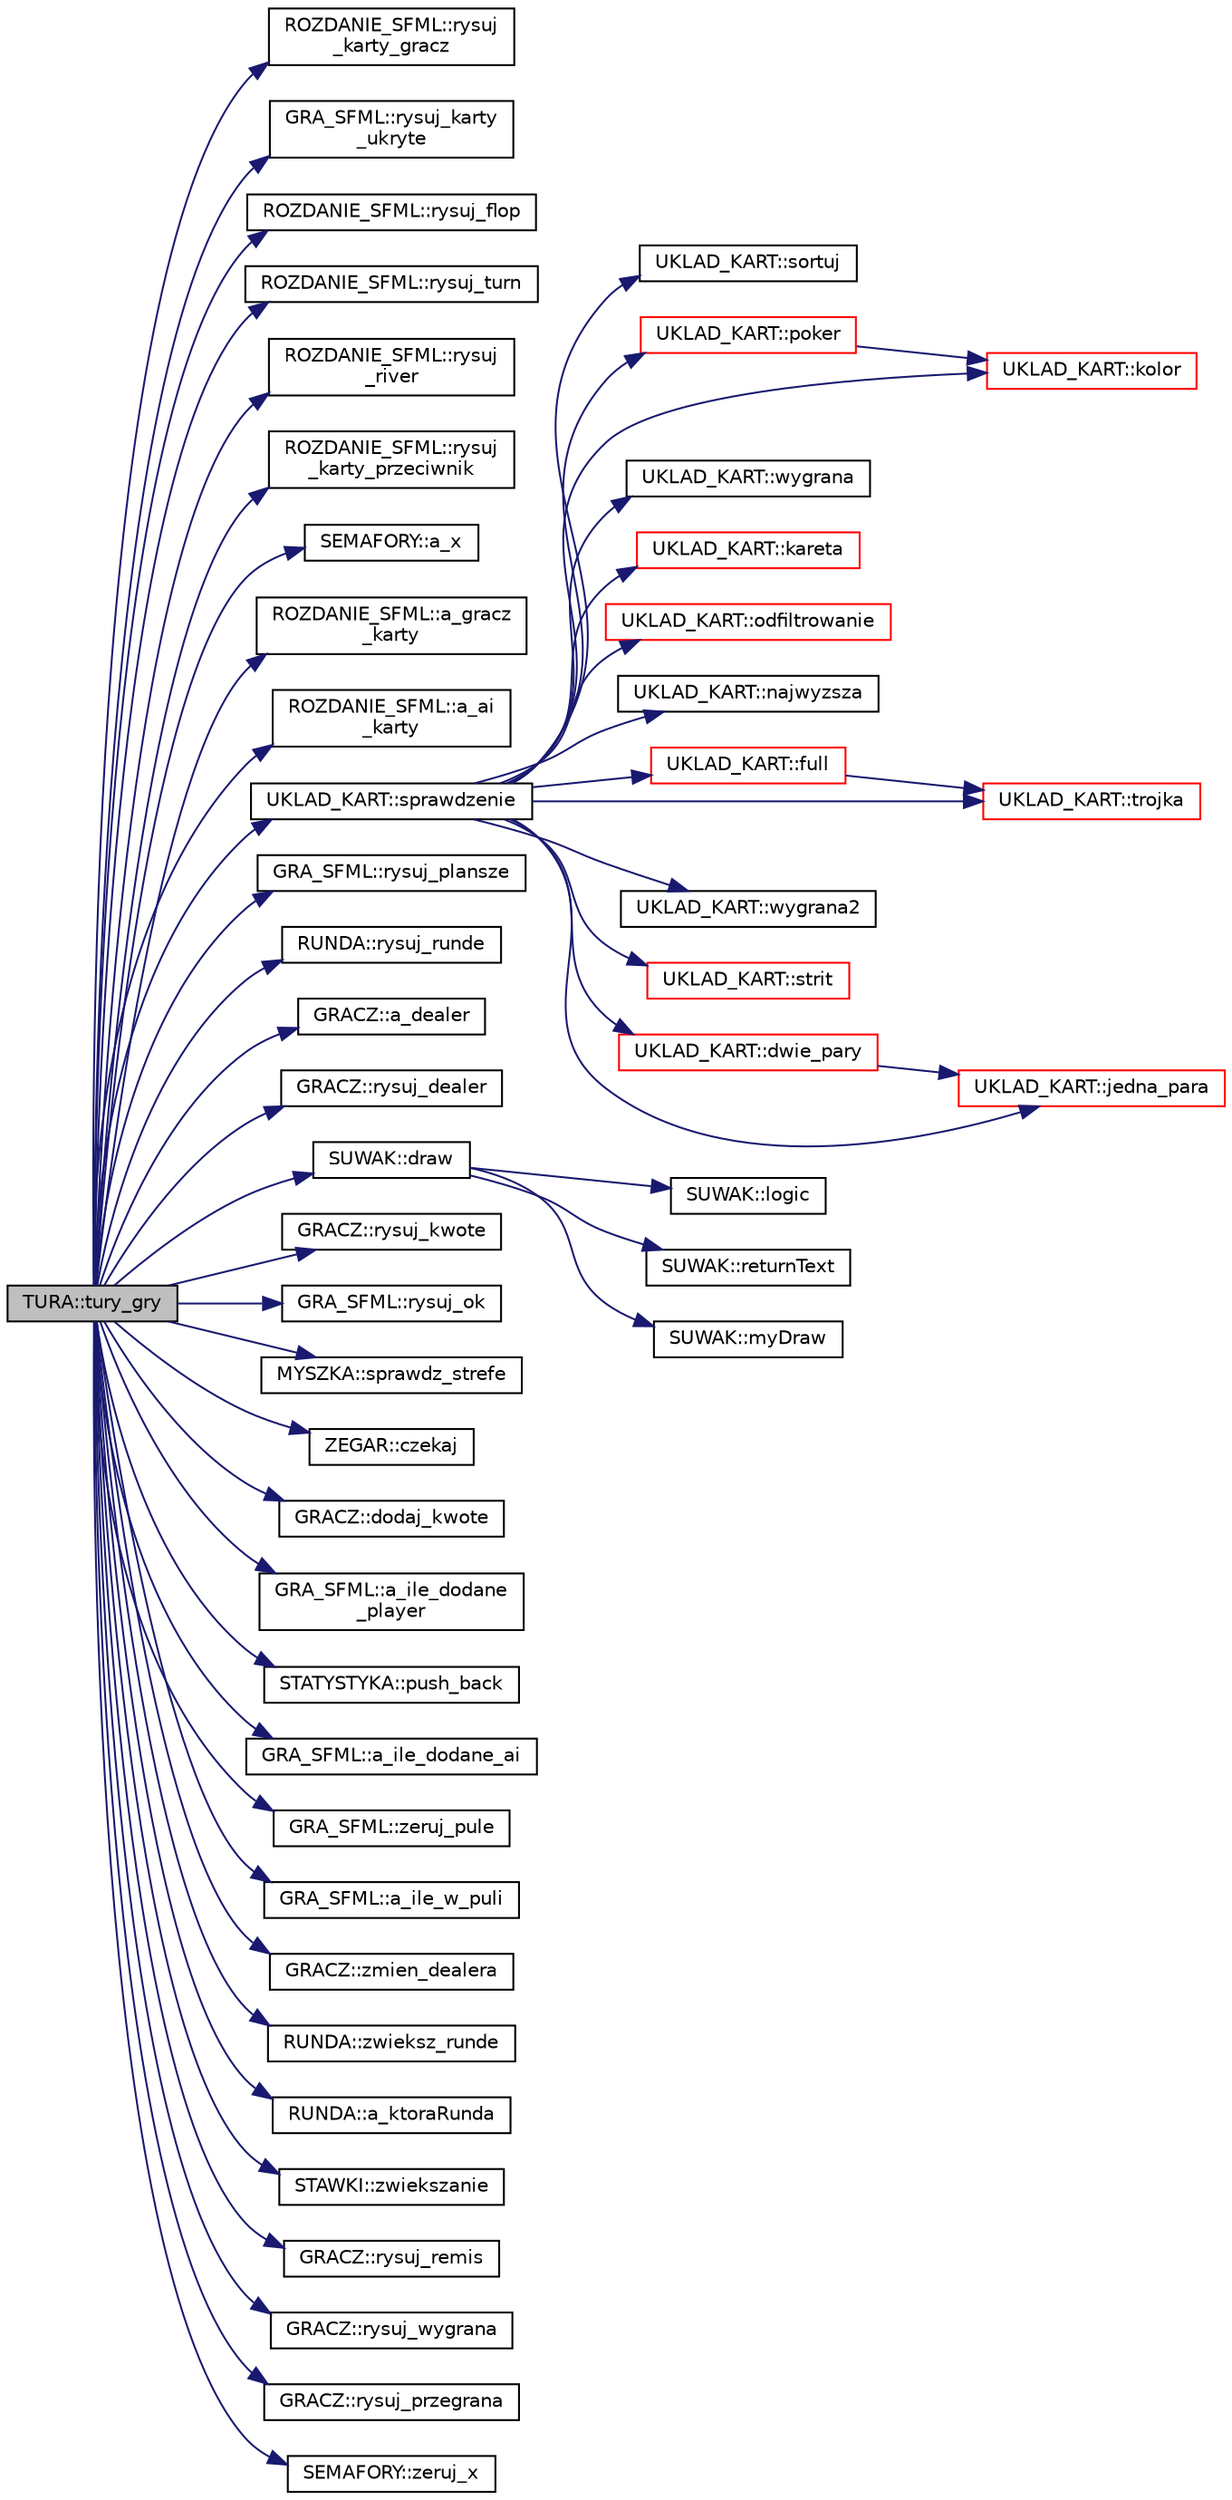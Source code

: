 digraph "TURA::tury_gry"
{
  edge [fontname="Helvetica",fontsize="10",labelfontname="Helvetica",labelfontsize="10"];
  node [fontname="Helvetica",fontsize="10",shape=record];
  rankdir="LR";
  Node21 [label="TURA::tury_gry",height=0.2,width=0.4,color="black", fillcolor="grey75", style="filled", fontcolor="black"];
  Node21 -> Node22 [color="midnightblue",fontsize="10",style="solid",fontname="Helvetica"];
  Node22 [label="ROZDANIE_SFML::rysuj\l_karty_gracz",height=0.2,width=0.4,color="black", fillcolor="white", style="filled",URL="$class_r_o_z_d_a_n_i_e___s_f_m_l.html#af29ee92dbeeab73a2139e1a6e9cc47d2"];
  Node21 -> Node23 [color="midnightblue",fontsize="10",style="solid",fontname="Helvetica"];
  Node23 [label="GRA_SFML::rysuj_karty\l_ukryte",height=0.2,width=0.4,color="black", fillcolor="white", style="filled",URL="$class_g_r_a___s_f_m_l.html#a91caaf463276bbd0cac9e4c30b5923c6"];
  Node21 -> Node24 [color="midnightblue",fontsize="10",style="solid",fontname="Helvetica"];
  Node24 [label="ROZDANIE_SFML::rysuj_flop",height=0.2,width=0.4,color="black", fillcolor="white", style="filled",URL="$class_r_o_z_d_a_n_i_e___s_f_m_l.html#aac4176a898055e0087cbdd6e475101b4"];
  Node21 -> Node25 [color="midnightblue",fontsize="10",style="solid",fontname="Helvetica"];
  Node25 [label="ROZDANIE_SFML::rysuj_turn",height=0.2,width=0.4,color="black", fillcolor="white", style="filled",URL="$class_r_o_z_d_a_n_i_e___s_f_m_l.html#a65b53fa7af3ee7280747aff908fa0c6b"];
  Node21 -> Node26 [color="midnightblue",fontsize="10",style="solid",fontname="Helvetica"];
  Node26 [label="ROZDANIE_SFML::rysuj\l_river",height=0.2,width=0.4,color="black", fillcolor="white", style="filled",URL="$class_r_o_z_d_a_n_i_e___s_f_m_l.html#a2950664b5b15b15f81a6b9e189b8d95a"];
  Node21 -> Node27 [color="midnightblue",fontsize="10",style="solid",fontname="Helvetica"];
  Node27 [label="ROZDANIE_SFML::rysuj\l_karty_przeciwnik",height=0.2,width=0.4,color="black", fillcolor="white", style="filled",URL="$class_r_o_z_d_a_n_i_e___s_f_m_l.html#aa9475695c7d782700f48ec532d4ff609"];
  Node21 -> Node28 [color="midnightblue",fontsize="10",style="solid",fontname="Helvetica"];
  Node28 [label="SEMAFORY::a_x",height=0.2,width=0.4,color="black", fillcolor="white", style="filled",URL="$class_s_e_m_a_f_o_r_y.html#ae3873cd6df293c553d268ab00d312f1a"];
  Node21 -> Node29 [color="midnightblue",fontsize="10",style="solid",fontname="Helvetica"];
  Node29 [label="ROZDANIE_SFML::a_gracz\l_karty",height=0.2,width=0.4,color="black", fillcolor="white", style="filled",URL="$class_r_o_z_d_a_n_i_e___s_f_m_l.html#af2c53959f279ba0e444f86482764837b"];
  Node21 -> Node30 [color="midnightblue",fontsize="10",style="solid",fontname="Helvetica"];
  Node30 [label="ROZDANIE_SFML::a_ai\l_karty",height=0.2,width=0.4,color="black", fillcolor="white", style="filled",URL="$class_r_o_z_d_a_n_i_e___s_f_m_l.html#a5ea8ef2d45b6de0007fa7c130b118171"];
  Node21 -> Node31 [color="midnightblue",fontsize="10",style="solid",fontname="Helvetica"];
  Node31 [label="UKLAD_KART::sprawdzenie",height=0.2,width=0.4,color="black", fillcolor="white", style="filled",URL="$class_u_k_l_a_d___k_a_r_t.html#a6b98dee99632bd00a5e062bfd00c71c8"];
  Node31 -> Node32 [color="midnightblue",fontsize="10",style="solid",fontname="Helvetica"];
  Node32 [label="UKLAD_KART::sortuj",height=0.2,width=0.4,color="black", fillcolor="white", style="filled",URL="$class_u_k_l_a_d___k_a_r_t.html#a5c95abac82b8d99c8ff2bef3060a3436"];
  Node31 -> Node33 [color="midnightblue",fontsize="10",style="solid",fontname="Helvetica"];
  Node33 [label="UKLAD_KART::poker",height=0.2,width=0.4,color="red", fillcolor="white", style="filled",URL="$class_u_k_l_a_d___k_a_r_t.html#ab9c4539c39692972dcf62bc65919685a"];
  Node33 -> Node34 [color="midnightblue",fontsize="10",style="solid",fontname="Helvetica"];
  Node34 [label="UKLAD_KART::kolor",height=0.2,width=0.4,color="red", fillcolor="white", style="filled",URL="$class_u_k_l_a_d___k_a_r_t.html#a7e4e5c1a380d379c2069182bcdbf059a"];
  Node31 -> Node37 [color="midnightblue",fontsize="10",style="solid",fontname="Helvetica"];
  Node37 [label="UKLAD_KART::wygrana",height=0.2,width=0.4,color="black", fillcolor="white", style="filled",URL="$class_u_k_l_a_d___k_a_r_t.html#a1524076b40e7f001e134348ac5f34d4d"];
  Node31 -> Node38 [color="midnightblue",fontsize="10",style="solid",fontname="Helvetica"];
  Node38 [label="UKLAD_KART::kareta",height=0.2,width=0.4,color="red", fillcolor="white", style="filled",URL="$class_u_k_l_a_d___k_a_r_t.html#a224a29a55d2aa09284520132fe0af3e1"];
  Node31 -> Node39 [color="midnightblue",fontsize="10",style="solid",fontname="Helvetica"];
  Node39 [label="UKLAD_KART::odfiltrowanie",height=0.2,width=0.4,color="red", fillcolor="white", style="filled",URL="$class_u_k_l_a_d___k_a_r_t.html#aff673305c2ce01d4e95719865fbf464b"];
  Node31 -> Node40 [color="midnightblue",fontsize="10",style="solid",fontname="Helvetica"];
  Node40 [label="UKLAD_KART::najwyzsza",height=0.2,width=0.4,color="black", fillcolor="white", style="filled",URL="$class_u_k_l_a_d___k_a_r_t.html#a596ea7c2a0cdc401e5d842fc9290e054"];
  Node31 -> Node41 [color="midnightblue",fontsize="10",style="solid",fontname="Helvetica"];
  Node41 [label="UKLAD_KART::full",height=0.2,width=0.4,color="red", fillcolor="white", style="filled",URL="$class_u_k_l_a_d___k_a_r_t.html#a70cf45cd7587aa804071367e23dec5be"];
  Node41 -> Node42 [color="midnightblue",fontsize="10",style="solid",fontname="Helvetica"];
  Node42 [label="UKLAD_KART::trojka",height=0.2,width=0.4,color="red", fillcolor="white", style="filled",URL="$class_u_k_l_a_d___k_a_r_t.html#a6c36491e2bbe48d7e0a1b0c030c7619f"];
  Node31 -> Node43 [color="midnightblue",fontsize="10",style="solid",fontname="Helvetica"];
  Node43 [label="UKLAD_KART::wygrana2",height=0.2,width=0.4,color="black", fillcolor="white", style="filled",URL="$class_u_k_l_a_d___k_a_r_t.html#a814516a28f2036b9c7677c10cf35b0dc"];
  Node31 -> Node34 [color="midnightblue",fontsize="10",style="solid",fontname="Helvetica"];
  Node31 -> Node44 [color="midnightblue",fontsize="10",style="solid",fontname="Helvetica"];
  Node44 [label="UKLAD_KART::strit",height=0.2,width=0.4,color="red", fillcolor="white", style="filled",URL="$class_u_k_l_a_d___k_a_r_t.html#aabce6726b17b9b4ee71148c14f0a7548"];
  Node31 -> Node42 [color="midnightblue",fontsize="10",style="solid",fontname="Helvetica"];
  Node31 -> Node45 [color="midnightblue",fontsize="10",style="solid",fontname="Helvetica"];
  Node45 [label="UKLAD_KART::dwie_pary",height=0.2,width=0.4,color="red", fillcolor="white", style="filled",URL="$class_u_k_l_a_d___k_a_r_t.html#afdf9149e5a4283edd08933a62a261958"];
  Node45 -> Node46 [color="midnightblue",fontsize="10",style="solid",fontname="Helvetica"];
  Node46 [label="UKLAD_KART::jedna_para",height=0.2,width=0.4,color="red", fillcolor="white", style="filled",URL="$class_u_k_l_a_d___k_a_r_t.html#aa5016799c241c360fffa70502f4f8f60"];
  Node31 -> Node46 [color="midnightblue",fontsize="10",style="solid",fontname="Helvetica"];
  Node21 -> Node47 [color="midnightblue",fontsize="10",style="solid",fontname="Helvetica"];
  Node47 [label="GRA_SFML::rysuj_plansze",height=0.2,width=0.4,color="black", fillcolor="white", style="filled",URL="$class_g_r_a___s_f_m_l.html#adc0503f341eefeb3fb6064aae559e5da"];
  Node21 -> Node48 [color="midnightblue",fontsize="10",style="solid",fontname="Helvetica"];
  Node48 [label="RUNDA::rysuj_runde",height=0.2,width=0.4,color="black", fillcolor="white", style="filled",URL="$class_r_u_n_d_a.html#afd2b625c7d45840a6f6829bfe77b9f17"];
  Node21 -> Node49 [color="midnightblue",fontsize="10",style="solid",fontname="Helvetica"];
  Node49 [label="GRACZ::a_dealer",height=0.2,width=0.4,color="black", fillcolor="white", style="filled",URL="$class_g_r_a_c_z.html#a89f99bfc2a219309c4c6438769f712eb"];
  Node21 -> Node50 [color="midnightblue",fontsize="10",style="solid",fontname="Helvetica"];
  Node50 [label="GRACZ::rysuj_dealer",height=0.2,width=0.4,color="black", fillcolor="white", style="filled",URL="$class_g_r_a_c_z.html#afee69388a32fe0a2354f693361216472"];
  Node21 -> Node51 [color="midnightblue",fontsize="10",style="solid",fontname="Helvetica"];
  Node51 [label="SUWAK::draw",height=0.2,width=0.4,color="black", fillcolor="white", style="filled",URL="$class_s_u_w_a_k.html#a9c5653f70d5c605a688245570029ff44"];
  Node51 -> Node52 [color="midnightblue",fontsize="10",style="solid",fontname="Helvetica"];
  Node52 [label="SUWAK::logic",height=0.2,width=0.4,color="black", fillcolor="white", style="filled",URL="$class_s_u_w_a_k.html#a335406582619de85aba92082f9ebc1b1"];
  Node51 -> Node53 [color="midnightblue",fontsize="10",style="solid",fontname="Helvetica"];
  Node53 [label="SUWAK::returnText",height=0.2,width=0.4,color="black", fillcolor="white", style="filled",URL="$class_s_u_w_a_k.html#a79d3308c134ae4127870656d7dbbc584"];
  Node51 -> Node54 [color="midnightblue",fontsize="10",style="solid",fontname="Helvetica"];
  Node54 [label="SUWAK::myDraw",height=0.2,width=0.4,color="black", fillcolor="white", style="filled",URL="$class_s_u_w_a_k.html#ad26b31c1f8369c15cea6396e4d5c3cd1"];
  Node21 -> Node55 [color="midnightblue",fontsize="10",style="solid",fontname="Helvetica"];
  Node55 [label="GRACZ::rysuj_kwote",height=0.2,width=0.4,color="black", fillcolor="white", style="filled",URL="$class_g_r_a_c_z.html#af04f27557714913909a369ebc1da2dea"];
  Node21 -> Node56 [color="midnightblue",fontsize="10",style="solid",fontname="Helvetica"];
  Node56 [label="GRA_SFML::rysuj_ok",height=0.2,width=0.4,color="black", fillcolor="white", style="filled",URL="$class_g_r_a___s_f_m_l.html#a7f8ebabeb3d83e008f6a4f6537dced21"];
  Node21 -> Node57 [color="midnightblue",fontsize="10",style="solid",fontname="Helvetica"];
  Node57 [label="MYSZKA::sprawdz_strefe",height=0.2,width=0.4,color="black", fillcolor="white", style="filled",URL="$class_m_y_s_z_k_a.html#af82bdf35c67cf3bb2aea891e3eb78e9d"];
  Node21 -> Node58 [color="midnightblue",fontsize="10",style="solid",fontname="Helvetica"];
  Node58 [label="ZEGAR::czekaj",height=0.2,width=0.4,color="black", fillcolor="white", style="filled",URL="$class_z_e_g_a_r.html#ab7b961ce7ccd7dbe63f31097908a57d6"];
  Node21 -> Node59 [color="midnightblue",fontsize="10",style="solid",fontname="Helvetica"];
  Node59 [label="GRACZ::dodaj_kwote",height=0.2,width=0.4,color="black", fillcolor="white", style="filled",URL="$class_g_r_a_c_z.html#a68a372afcda4018cc57ffc279bbf47e3"];
  Node21 -> Node60 [color="midnightblue",fontsize="10",style="solid",fontname="Helvetica"];
  Node60 [label="GRA_SFML::a_ile_dodane\l_player",height=0.2,width=0.4,color="black", fillcolor="white", style="filled",URL="$class_g_r_a___s_f_m_l.html#a93f84b7a517afefa10524f0b9592d027"];
  Node21 -> Node61 [color="midnightblue",fontsize="10",style="solid",fontname="Helvetica"];
  Node61 [label="STATYSTYKA::push_back",height=0.2,width=0.4,color="black", fillcolor="white", style="filled",URL="$class_s_t_a_t_y_s_t_y_k_a.html#af9fcd1cf726f66e69a4ccf8820c2398c"];
  Node21 -> Node62 [color="midnightblue",fontsize="10",style="solid",fontname="Helvetica"];
  Node62 [label="GRA_SFML::a_ile_dodane_ai",height=0.2,width=0.4,color="black", fillcolor="white", style="filled",URL="$class_g_r_a___s_f_m_l.html#aeaed955d837f783fe0792c28af1a5a37"];
  Node21 -> Node63 [color="midnightblue",fontsize="10",style="solid",fontname="Helvetica"];
  Node63 [label="GRA_SFML::zeruj_pule",height=0.2,width=0.4,color="black", fillcolor="white", style="filled",URL="$class_g_r_a___s_f_m_l.html#afb3615778c794fe2eb4b2af3b2637a9a"];
  Node21 -> Node64 [color="midnightblue",fontsize="10",style="solid",fontname="Helvetica"];
  Node64 [label="GRA_SFML::a_ile_w_puli",height=0.2,width=0.4,color="black", fillcolor="white", style="filled",URL="$class_g_r_a___s_f_m_l.html#a9a2d61da0dd78aff17f387b6955f8a59"];
  Node21 -> Node65 [color="midnightblue",fontsize="10",style="solid",fontname="Helvetica"];
  Node65 [label="GRACZ::zmien_dealera",height=0.2,width=0.4,color="black", fillcolor="white", style="filled",URL="$class_g_r_a_c_z.html#a46ea06222461e088f273b60c134478e8"];
  Node21 -> Node66 [color="midnightblue",fontsize="10",style="solid",fontname="Helvetica"];
  Node66 [label="RUNDA::zwieksz_runde",height=0.2,width=0.4,color="black", fillcolor="white", style="filled",URL="$class_r_u_n_d_a.html#a8d3acd619429bcf98bf710bfbe6bd693"];
  Node21 -> Node67 [color="midnightblue",fontsize="10",style="solid",fontname="Helvetica"];
  Node67 [label="RUNDA::a_ktoraRunda",height=0.2,width=0.4,color="black", fillcolor="white", style="filled",URL="$class_r_u_n_d_a.html#ae57de084fed0f9350b3e7740449e1672"];
  Node21 -> Node68 [color="midnightblue",fontsize="10",style="solid",fontname="Helvetica"];
  Node68 [label="STAWKI::zwiekszanie",height=0.2,width=0.4,color="black", fillcolor="white", style="filled",URL="$class_s_t_a_w_k_i.html#a8a763861b8a4ae04e1b7ce700951a92e"];
  Node21 -> Node69 [color="midnightblue",fontsize="10",style="solid",fontname="Helvetica"];
  Node69 [label="GRACZ::rysuj_remis",height=0.2,width=0.4,color="black", fillcolor="white", style="filled",URL="$class_g_r_a_c_z.html#a4a8151063b395b6b7ba289e84b074ea3"];
  Node21 -> Node70 [color="midnightblue",fontsize="10",style="solid",fontname="Helvetica"];
  Node70 [label="GRACZ::rysuj_wygrana",height=0.2,width=0.4,color="black", fillcolor="white", style="filled",URL="$class_g_r_a_c_z.html#ad7a89383a2fdd261ee2975fd453f9f24"];
  Node21 -> Node71 [color="midnightblue",fontsize="10",style="solid",fontname="Helvetica"];
  Node71 [label="GRACZ::rysuj_przegrana",height=0.2,width=0.4,color="black", fillcolor="white", style="filled",URL="$class_g_r_a_c_z.html#ab6ca964cbcb07205d4e6d02bc1bde859"];
  Node21 -> Node72 [color="midnightblue",fontsize="10",style="solid",fontname="Helvetica"];
  Node72 [label="SEMAFORY::zeruj_x",height=0.2,width=0.4,color="black", fillcolor="white", style="filled",URL="$class_s_e_m_a_f_o_r_y.html#a5c9ca1d7eb72d6c1c120fd272ee57d3b"];
}
